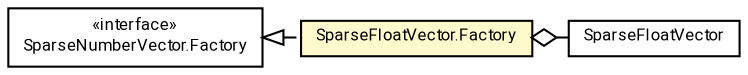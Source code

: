 #!/usr/local/bin/dot
#
# Class diagram 
# Generated by UMLGraph version R5_7_2-60-g0e99a6 (http://www.spinellis.gr/umlgraph/)
#

digraph G {
	graph [fontnames="svg"]
	edge [fontname="Roboto",fontsize=7,labelfontname="Roboto",labelfontsize=7,color="black"];
	node [fontname="Roboto",fontcolor="black",fontsize=8,shape=plaintext,margin=0,width=0,height=0];
	nodesep=0.15;
	ranksep=0.25;
	rankdir=LR;
	// de.lmu.ifi.dbs.elki.data.SparseNumberVector.Factory<V extends de.lmu.ifi.dbs.elki.data.SparseNumberVector>
	c9752203 [label=<<table title="de.lmu.ifi.dbs.elki.data.SparseNumberVector.Factory" border="0" cellborder="1" cellspacing="0" cellpadding="2" href="SparseNumberVector.Factory.html" target="_parent">
		<tr><td><table border="0" cellspacing="0" cellpadding="1">
		<tr><td align="center" balign="center"> &#171;interface&#187; </td></tr>
		<tr><td align="center" balign="center"> <font face="Roboto">SparseNumberVector.Factory</font> </td></tr>
		</table></td></tr>
		</table>>, URL="SparseNumberVector.Factory.html"];
	// de.lmu.ifi.dbs.elki.data.SparseFloatVector
	c9752281 [label=<<table title="de.lmu.ifi.dbs.elki.data.SparseFloatVector" border="0" cellborder="1" cellspacing="0" cellpadding="2" href="SparseFloatVector.html" target="_parent">
		<tr><td><table border="0" cellspacing="0" cellpadding="1">
		<tr><td align="center" balign="center"> <font face="Roboto">SparseFloatVector</font> </td></tr>
		</table></td></tr>
		</table>>, URL="SparseFloatVector.html"];
	// de.lmu.ifi.dbs.elki.data.SparseFloatVector.Factory
	c9752282 [label=<<table title="de.lmu.ifi.dbs.elki.data.SparseFloatVector.Factory" border="0" cellborder="1" cellspacing="0" cellpadding="2" bgcolor="lemonChiffon" href="SparseFloatVector.Factory.html" target="_parent">
		<tr><td><table border="0" cellspacing="0" cellpadding="1">
		<tr><td align="center" balign="center"> <font face="Roboto">SparseFloatVector.Factory</font> </td></tr>
		</table></td></tr>
		</table>>, URL="SparseFloatVector.Factory.html"];
	// de.lmu.ifi.dbs.elki.data.SparseFloatVector.Factory implements de.lmu.ifi.dbs.elki.data.SparseNumberVector.Factory<V extends de.lmu.ifi.dbs.elki.data.SparseNumberVector>
	c9752203 -> c9752282 [arrowtail=empty,style=dashed,dir=back,weight=9];
	// de.lmu.ifi.dbs.elki.data.SparseFloatVector.Factory has de.lmu.ifi.dbs.elki.data.SparseFloatVector
	c9752282 -> c9752281 [arrowhead=none,arrowtail=ediamond,dir=back,weight=4];
}

